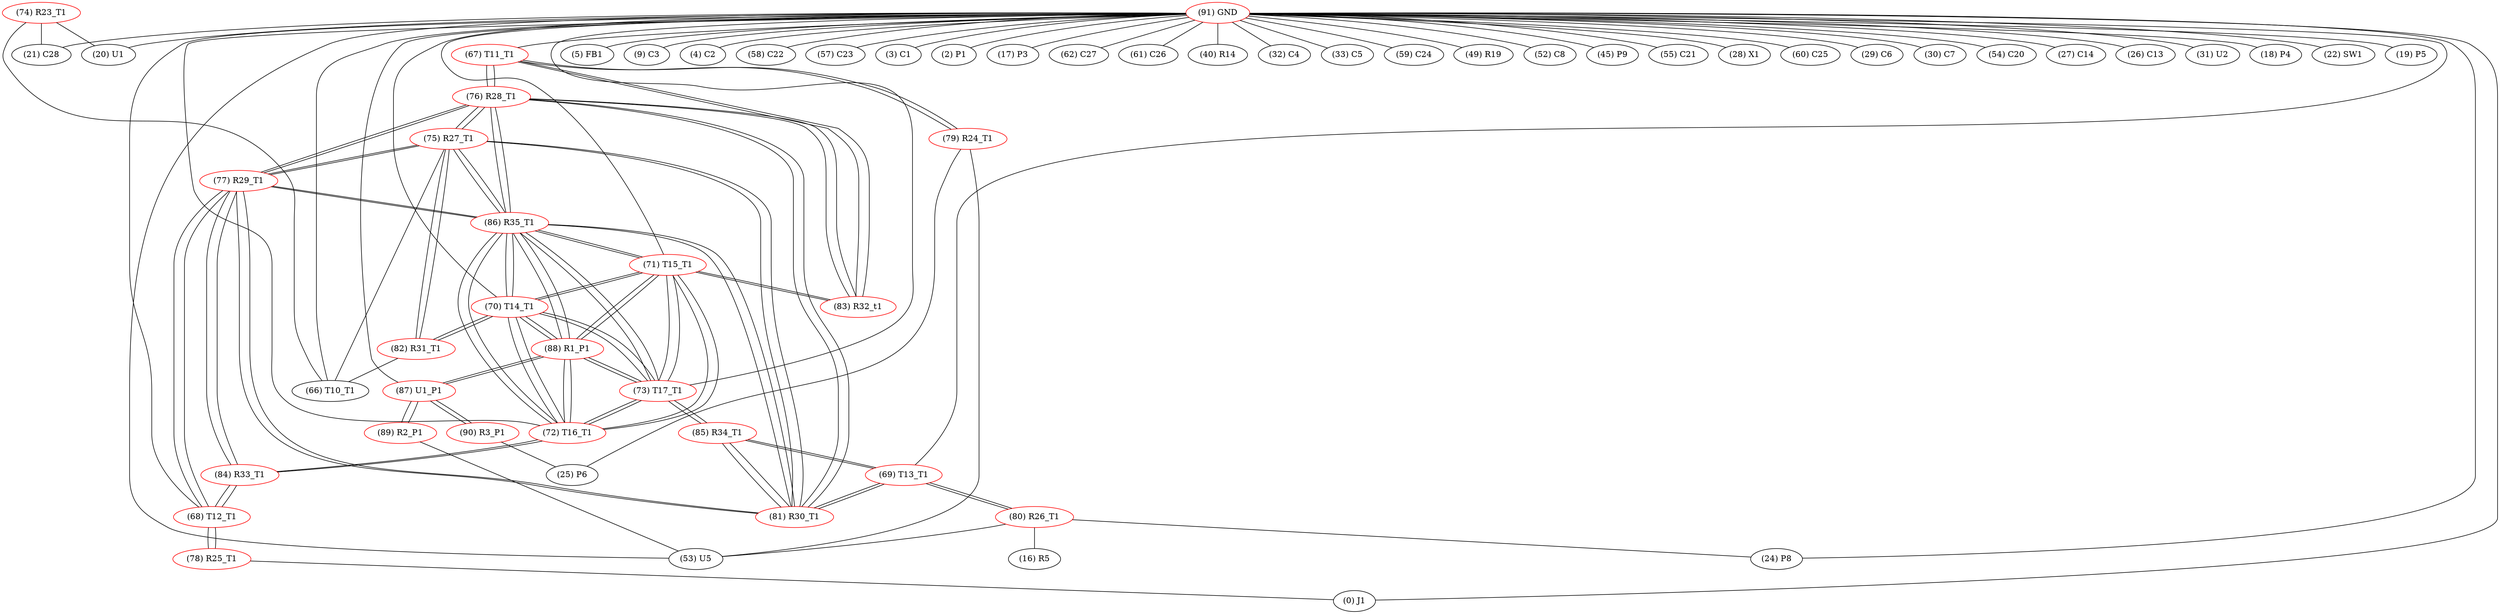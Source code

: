 graph {
	67 [label="(67) T11_T1" color=red]
	79 [label="(79) R24_T1"]
	76 [label="(76) R28_T1"]
	83 [label="(83) R32_t1"]
	68 [label="(68) T12_T1" color=red]
	84 [label="(84) R33_T1"]
	77 [label="(77) R29_T1"]
	78 [label="(78) R25_T1"]
	69 [label="(69) T13_T1" color=red]
	81 [label="(81) R30_T1"]
	85 [label="(85) R34_T1"]
	80 [label="(80) R26_T1"]
	70 [label="(70) T14_T1" color=red]
	82 [label="(82) R31_T1"]
	88 [label="(88) R1_P1"]
	73 [label="(73) T17_T1"]
	86 [label="(86) R35_T1"]
	72 [label="(72) T16_T1"]
	71 [label="(71) T15_T1"]
	71 [label="(71) T15_T1" color=red]
	83 [label="(83) R32_t1"]
	88 [label="(88) R1_P1"]
	73 [label="(73) T17_T1"]
	86 [label="(86) R35_T1"]
	72 [label="(72) T16_T1"]
	70 [label="(70) T14_T1"]
	72 [label="(72) T16_T1" color=red]
	84 [label="(84) R33_T1"]
	88 [label="(88) R1_P1"]
	73 [label="(73) T17_T1"]
	86 [label="(86) R35_T1"]
	71 [label="(71) T15_T1"]
	70 [label="(70) T14_T1"]
	73 [label="(73) T17_T1" color=red]
	85 [label="(85) R34_T1"]
	88 [label="(88) R1_P1"]
	86 [label="(86) R35_T1"]
	72 [label="(72) T16_T1"]
	71 [label="(71) T15_T1"]
	70 [label="(70) T14_T1"]
	74 [label="(74) R23_T1" color=red]
	20 [label="(20) U1"]
	21 [label="(21) C28"]
	66 [label="(66) T10_T1"]
	75 [label="(75) R27_T1" color=red]
	81 [label="(81) R30_T1"]
	86 [label="(86) R35_T1"]
	77 [label="(77) R29_T1"]
	76 [label="(76) R28_T1"]
	66 [label="(66) T10_T1"]
	82 [label="(82) R31_T1"]
	76 [label="(76) R28_T1" color=red]
	81 [label="(81) R30_T1"]
	86 [label="(86) R35_T1"]
	77 [label="(77) R29_T1"]
	75 [label="(75) R27_T1"]
	67 [label="(67) T11_T1"]
	83 [label="(83) R32_t1"]
	77 [label="(77) R29_T1" color=red]
	81 [label="(81) R30_T1"]
	86 [label="(86) R35_T1"]
	76 [label="(76) R28_T1"]
	75 [label="(75) R27_T1"]
	84 [label="(84) R33_T1"]
	68 [label="(68) T12_T1"]
	78 [label="(78) R25_T1" color=red]
	0 [label="(0) J1"]
	68 [label="(68) T12_T1"]
	79 [label="(79) R24_T1" color=red]
	25 [label="(25) P6"]
	53 [label="(53) U5"]
	67 [label="(67) T11_T1"]
	80 [label="(80) R26_T1" color=red]
	16 [label="(16) R5"]
	24 [label="(24) P8"]
	53 [label="(53) U5"]
	69 [label="(69) T13_T1"]
	81 [label="(81) R30_T1" color=red]
	86 [label="(86) R35_T1"]
	77 [label="(77) R29_T1"]
	76 [label="(76) R28_T1"]
	75 [label="(75) R27_T1"]
	85 [label="(85) R34_T1"]
	69 [label="(69) T13_T1"]
	82 [label="(82) R31_T1" color=red]
	66 [label="(66) T10_T1"]
	75 [label="(75) R27_T1"]
	70 [label="(70) T14_T1"]
	83 [label="(83) R32_t1" color=red]
	71 [label="(71) T15_T1"]
	67 [label="(67) T11_T1"]
	76 [label="(76) R28_T1"]
	84 [label="(84) R33_T1" color=red]
	72 [label="(72) T16_T1"]
	77 [label="(77) R29_T1"]
	68 [label="(68) T12_T1"]
	85 [label="(85) R34_T1" color=red]
	73 [label="(73) T17_T1"]
	81 [label="(81) R30_T1"]
	69 [label="(69) T13_T1"]
	86 [label="(86) R35_T1" color=red]
	81 [label="(81) R30_T1"]
	77 [label="(77) R29_T1"]
	76 [label="(76) R28_T1"]
	75 [label="(75) R27_T1"]
	88 [label="(88) R1_P1"]
	73 [label="(73) T17_T1"]
	72 [label="(72) T16_T1"]
	71 [label="(71) T15_T1"]
	70 [label="(70) T14_T1"]
	87 [label="(87) U1_P1" color=red]
	90 [label="(90) R3_P1"]
	89 [label="(89) R2_P1"]
	88 [label="(88) R1_P1"]
	88 [label="(88) R1_P1" color=red]
	73 [label="(73) T17_T1"]
	86 [label="(86) R35_T1"]
	72 [label="(72) T16_T1"]
	71 [label="(71) T15_T1"]
	70 [label="(70) T14_T1"]
	87 [label="(87) U1_P1"]
	89 [label="(89) R2_P1" color=red]
	53 [label="(53) U5"]
	87 [label="(87) U1_P1"]
	90 [label="(90) R3_P1" color=red]
	25 [label="(25) P6"]
	87 [label="(87) U1_P1"]
	91 [label="(91) GND" color=red]
	5 [label="(5) FB1"]
	9 [label="(9) C3"]
	0 [label="(0) J1"]
	4 [label="(4) C2"]
	58 [label="(58) C22"]
	57 [label="(57) C23"]
	3 [label="(3) C1"]
	2 [label="(2) P1"]
	17 [label="(17) P3"]
	62 [label="(62) C27"]
	61 [label="(61) C26"]
	40 [label="(40) R14"]
	32 [label="(32) C4"]
	33 [label="(33) C5"]
	53 [label="(53) U5"]
	59 [label="(59) C24"]
	49 [label="(49) R19"]
	52 [label="(52) C8"]
	45 [label="(45) P9"]
	55 [label="(55) C21"]
	28 [label="(28) X1"]
	60 [label="(60) C25"]
	29 [label="(29) C6"]
	30 [label="(30) C7"]
	54 [label="(54) C20"]
	27 [label="(27) C14"]
	26 [label="(26) C13"]
	31 [label="(31) U2"]
	20 [label="(20) U1"]
	24 [label="(24) P8"]
	21 [label="(21) C28"]
	18 [label="(18) P4"]
	22 [label="(22) SW1"]
	19 [label="(19) P5"]
	66 [label="(66) T10_T1"]
	72 [label="(72) T16_T1"]
	73 [label="(73) T17_T1"]
	71 [label="(71) T15_T1"]
	68 [label="(68) T12_T1"]
	70 [label="(70) T14_T1"]
	69 [label="(69) T13_T1"]
	67 [label="(67) T11_T1"]
	87 [label="(87) U1_P1"]
	67 -- 79
	67 -- 76
	67 -- 83
	68 -- 84
	68 -- 77
	68 -- 78
	69 -- 81
	69 -- 85
	69 -- 80
	70 -- 82
	70 -- 88
	70 -- 73
	70 -- 86
	70 -- 72
	70 -- 71
	71 -- 83
	71 -- 88
	71 -- 73
	71 -- 86
	71 -- 72
	71 -- 70
	72 -- 84
	72 -- 88
	72 -- 73
	72 -- 86
	72 -- 71
	72 -- 70
	73 -- 85
	73 -- 88
	73 -- 86
	73 -- 72
	73 -- 71
	73 -- 70
	74 -- 20
	74 -- 21
	74 -- 66
	75 -- 81
	75 -- 86
	75 -- 77
	75 -- 76
	75 -- 66
	75 -- 82
	76 -- 81
	76 -- 86
	76 -- 77
	76 -- 75
	76 -- 67
	76 -- 83
	77 -- 81
	77 -- 86
	77 -- 76
	77 -- 75
	77 -- 84
	77 -- 68
	78 -- 0
	78 -- 68
	79 -- 25
	79 -- 53
	79 -- 67
	80 -- 16
	80 -- 24
	80 -- 53
	80 -- 69
	81 -- 86
	81 -- 77
	81 -- 76
	81 -- 75
	81 -- 85
	81 -- 69
	82 -- 66
	82 -- 75
	82 -- 70
	83 -- 71
	83 -- 67
	83 -- 76
	84 -- 72
	84 -- 77
	84 -- 68
	85 -- 73
	85 -- 81
	85 -- 69
	86 -- 81
	86 -- 77
	86 -- 76
	86 -- 75
	86 -- 88
	86 -- 73
	86 -- 72
	86 -- 71
	86 -- 70
	87 -- 90
	87 -- 89
	87 -- 88
	88 -- 73
	88 -- 86
	88 -- 72
	88 -- 71
	88 -- 70
	88 -- 87
	89 -- 53
	89 -- 87
	90 -- 25
	90 -- 87
	91 -- 5
	91 -- 9
	91 -- 0
	91 -- 4
	91 -- 58
	91 -- 57
	91 -- 3
	91 -- 2
	91 -- 17
	91 -- 62
	91 -- 61
	91 -- 40
	91 -- 32
	91 -- 33
	91 -- 53
	91 -- 59
	91 -- 49
	91 -- 52
	91 -- 45
	91 -- 55
	91 -- 28
	91 -- 60
	91 -- 29
	91 -- 30
	91 -- 54
	91 -- 27
	91 -- 26
	91 -- 31
	91 -- 20
	91 -- 24
	91 -- 21
	91 -- 18
	91 -- 22
	91 -- 19
	91 -- 66
	91 -- 72
	91 -- 73
	91 -- 71
	91 -- 68
	91 -- 70
	91 -- 69
	91 -- 67
	91 -- 87
}